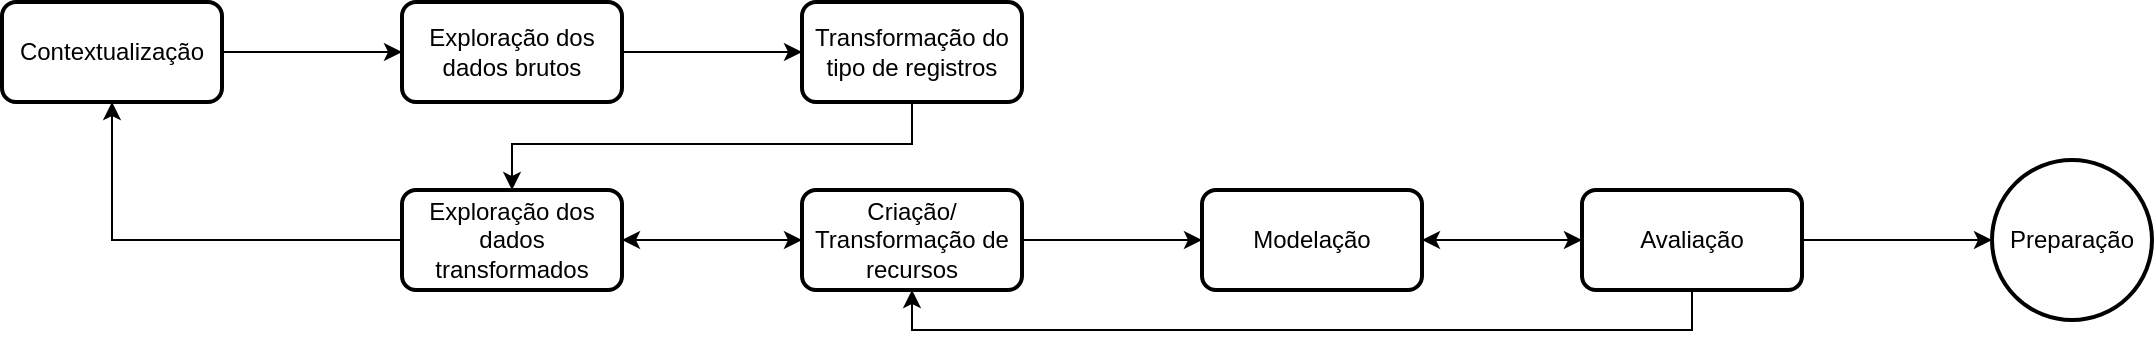 <mxfile version="21.1.2" type="device">
  <diagram name="Page-1" id="PRG-cZwb9iw7NMbtxZb5">
    <mxGraphModel dx="1111" dy="552" grid="0" gridSize="10" guides="1" tooltips="1" connect="1" arrows="1" fold="1" page="0" pageScale="1" pageWidth="1200" pageHeight="1600" background="none" math="1" shadow="0">
      <root>
        <mxCell id="0" />
        <mxCell id="1" parent="0" />
        <mxCell id="wDvK7cJ-PcxT9ymYGjG6-4" style="edgeStyle=orthogonalEdgeStyle;rounded=0;orthogonalLoop=1;jettySize=auto;html=1;" parent="1" source="wDvK7cJ-PcxT9ymYGjG6-1" target="wDvK7cJ-PcxT9ymYGjG6-3" edge="1">
          <mxGeometry relative="1" as="geometry" />
        </mxCell>
        <mxCell id="wDvK7cJ-PcxT9ymYGjG6-1" value="Contextualização" style="rounded=1;whiteSpace=wrap;html=1;absoluteArcSize=1;arcSize=14;strokeWidth=2;" parent="1" vertex="1">
          <mxGeometry x="40" y="40" width="110" height="50" as="geometry" />
        </mxCell>
        <mxCell id="wDvK7cJ-PcxT9ymYGjG6-11" value="" style="edgeStyle=orthogonalEdgeStyle;rounded=0;orthogonalLoop=1;jettySize=auto;html=1;" parent="1" source="wDvK7cJ-PcxT9ymYGjG6-3" target="wDvK7cJ-PcxT9ymYGjG6-7" edge="1">
          <mxGeometry relative="1" as="geometry" />
        </mxCell>
        <mxCell id="wDvK7cJ-PcxT9ymYGjG6-3" value="Exploração dos dados brutos" style="rounded=1;whiteSpace=wrap;html=1;absoluteArcSize=1;arcSize=14;strokeWidth=2;" parent="1" vertex="1">
          <mxGeometry x="240" y="40" width="110" height="50" as="geometry" />
        </mxCell>
        <mxCell id="wDvK7cJ-PcxT9ymYGjG6-13" style="edgeStyle=orthogonalEdgeStyle;rounded=0;orthogonalLoop=1;jettySize=auto;html=1;entryX=0.5;entryY=0;entryDx=0;entryDy=0;" parent="1" source="wDvK7cJ-PcxT9ymYGjG6-7" target="wDvK7cJ-PcxT9ymYGjG6-10" edge="1">
          <mxGeometry relative="1" as="geometry">
            <Array as="points">
              <mxPoint x="495" y="111" />
              <mxPoint x="295" y="111" />
            </Array>
          </mxGeometry>
        </mxCell>
        <mxCell id="wDvK7cJ-PcxT9ymYGjG6-7" value="Transformação do tipo de registros" style="rounded=1;whiteSpace=wrap;html=1;absoluteArcSize=1;arcSize=14;strokeWidth=2;" parent="1" vertex="1">
          <mxGeometry x="440" y="40" width="110" height="50" as="geometry" />
        </mxCell>
        <mxCell id="wDvK7cJ-PcxT9ymYGjG6-28" style="edgeStyle=orthogonalEdgeStyle;rounded=0;orthogonalLoop=1;jettySize=auto;html=1;" parent="1" source="wDvK7cJ-PcxT9ymYGjG6-10" target="wDvK7cJ-PcxT9ymYGjG6-1" edge="1">
          <mxGeometry relative="1" as="geometry" />
        </mxCell>
        <mxCell id="wDvK7cJ-PcxT9ymYGjG6-10" value="Exploração dos dados transformados" style="rounded=1;whiteSpace=wrap;html=1;absoluteArcSize=1;arcSize=14;strokeWidth=2;" parent="1" vertex="1">
          <mxGeometry x="240" y="134" width="110" height="50" as="geometry" />
        </mxCell>
        <mxCell id="wDvK7cJ-PcxT9ymYGjG6-16" style="edgeStyle=orthogonalEdgeStyle;rounded=0;orthogonalLoop=1;jettySize=auto;html=1;entryX=1;entryY=0.5;entryDx=0;entryDy=0;startArrow=classic;startFill=1;" parent="1" source="wDvK7cJ-PcxT9ymYGjG6-15" target="wDvK7cJ-PcxT9ymYGjG6-10" edge="1">
          <mxGeometry relative="1" as="geometry" />
        </mxCell>
        <mxCell id="wDvK7cJ-PcxT9ymYGjG6-20" style="edgeStyle=orthogonalEdgeStyle;rounded=0;orthogonalLoop=1;jettySize=auto;html=1;entryX=0;entryY=0.5;entryDx=0;entryDy=0;" parent="1" source="wDvK7cJ-PcxT9ymYGjG6-15" target="wDvK7cJ-PcxT9ymYGjG6-19" edge="1">
          <mxGeometry relative="1" as="geometry" />
        </mxCell>
        <mxCell id="wDvK7cJ-PcxT9ymYGjG6-15" value="Criação/ Transformação de recursos" style="rounded=1;whiteSpace=wrap;html=1;absoluteArcSize=1;arcSize=14;strokeWidth=2;" parent="1" vertex="1">
          <mxGeometry x="440" y="134" width="110" height="50" as="geometry" />
        </mxCell>
        <mxCell id="wDvK7cJ-PcxT9ymYGjG6-24" value="" style="edgeStyle=orthogonalEdgeStyle;rounded=0;orthogonalLoop=1;jettySize=auto;html=1;strokeColor=none;startArrow=open;startFill=0;" parent="1" source="wDvK7cJ-PcxT9ymYGjG6-19" target="wDvK7cJ-PcxT9ymYGjG6-23" edge="1">
          <mxGeometry relative="1" as="geometry" />
        </mxCell>
        <mxCell id="wDvK7cJ-PcxT9ymYGjG6-25" value="" style="edgeStyle=orthogonalEdgeStyle;rounded=0;orthogonalLoop=1;jettySize=auto;html=1;startArrow=classic;startFill=1;" parent="1" source="wDvK7cJ-PcxT9ymYGjG6-19" target="wDvK7cJ-PcxT9ymYGjG6-23" edge="1">
          <mxGeometry relative="1" as="geometry" />
        </mxCell>
        <mxCell id="wDvK7cJ-PcxT9ymYGjG6-19" value="Modelação" style="rounded=1;whiteSpace=wrap;html=1;absoluteArcSize=1;arcSize=14;strokeWidth=2;" parent="1" vertex="1">
          <mxGeometry x="640" y="134" width="110" height="50" as="geometry" />
        </mxCell>
        <mxCell id="wDvK7cJ-PcxT9ymYGjG6-26" style="edgeStyle=orthogonalEdgeStyle;rounded=0;orthogonalLoop=1;jettySize=auto;html=1;entryX=0.5;entryY=1;entryDx=0;entryDy=0;" parent="1" source="wDvK7cJ-PcxT9ymYGjG6-23" target="wDvK7cJ-PcxT9ymYGjG6-15" edge="1">
          <mxGeometry relative="1" as="geometry">
            <Array as="points">
              <mxPoint x="885" y="204" />
              <mxPoint x="495" y="204" />
            </Array>
          </mxGeometry>
        </mxCell>
        <mxCell id="wDvK7cJ-PcxT9ymYGjG6-35" value="" style="edgeStyle=orthogonalEdgeStyle;rounded=0;orthogonalLoop=1;jettySize=auto;html=1;" parent="1" source="wDvK7cJ-PcxT9ymYGjG6-23" target="wDvK7cJ-PcxT9ymYGjG6-34" edge="1">
          <mxGeometry relative="1" as="geometry" />
        </mxCell>
        <mxCell id="wDvK7cJ-PcxT9ymYGjG6-23" value="Avaliação" style="rounded=1;whiteSpace=wrap;html=1;absoluteArcSize=1;arcSize=14;strokeWidth=2;" parent="1" vertex="1">
          <mxGeometry x="830" y="134" width="110" height="50" as="geometry" />
        </mxCell>
        <mxCell id="wDvK7cJ-PcxT9ymYGjG6-34" value="Preparação" style="ellipse;whiteSpace=wrap;html=1;rounded=1;arcSize=14;strokeWidth=2;" parent="1" vertex="1">
          <mxGeometry x="1035" y="119" width="80" height="80" as="geometry" />
        </mxCell>
      </root>
    </mxGraphModel>
  </diagram>
</mxfile>
